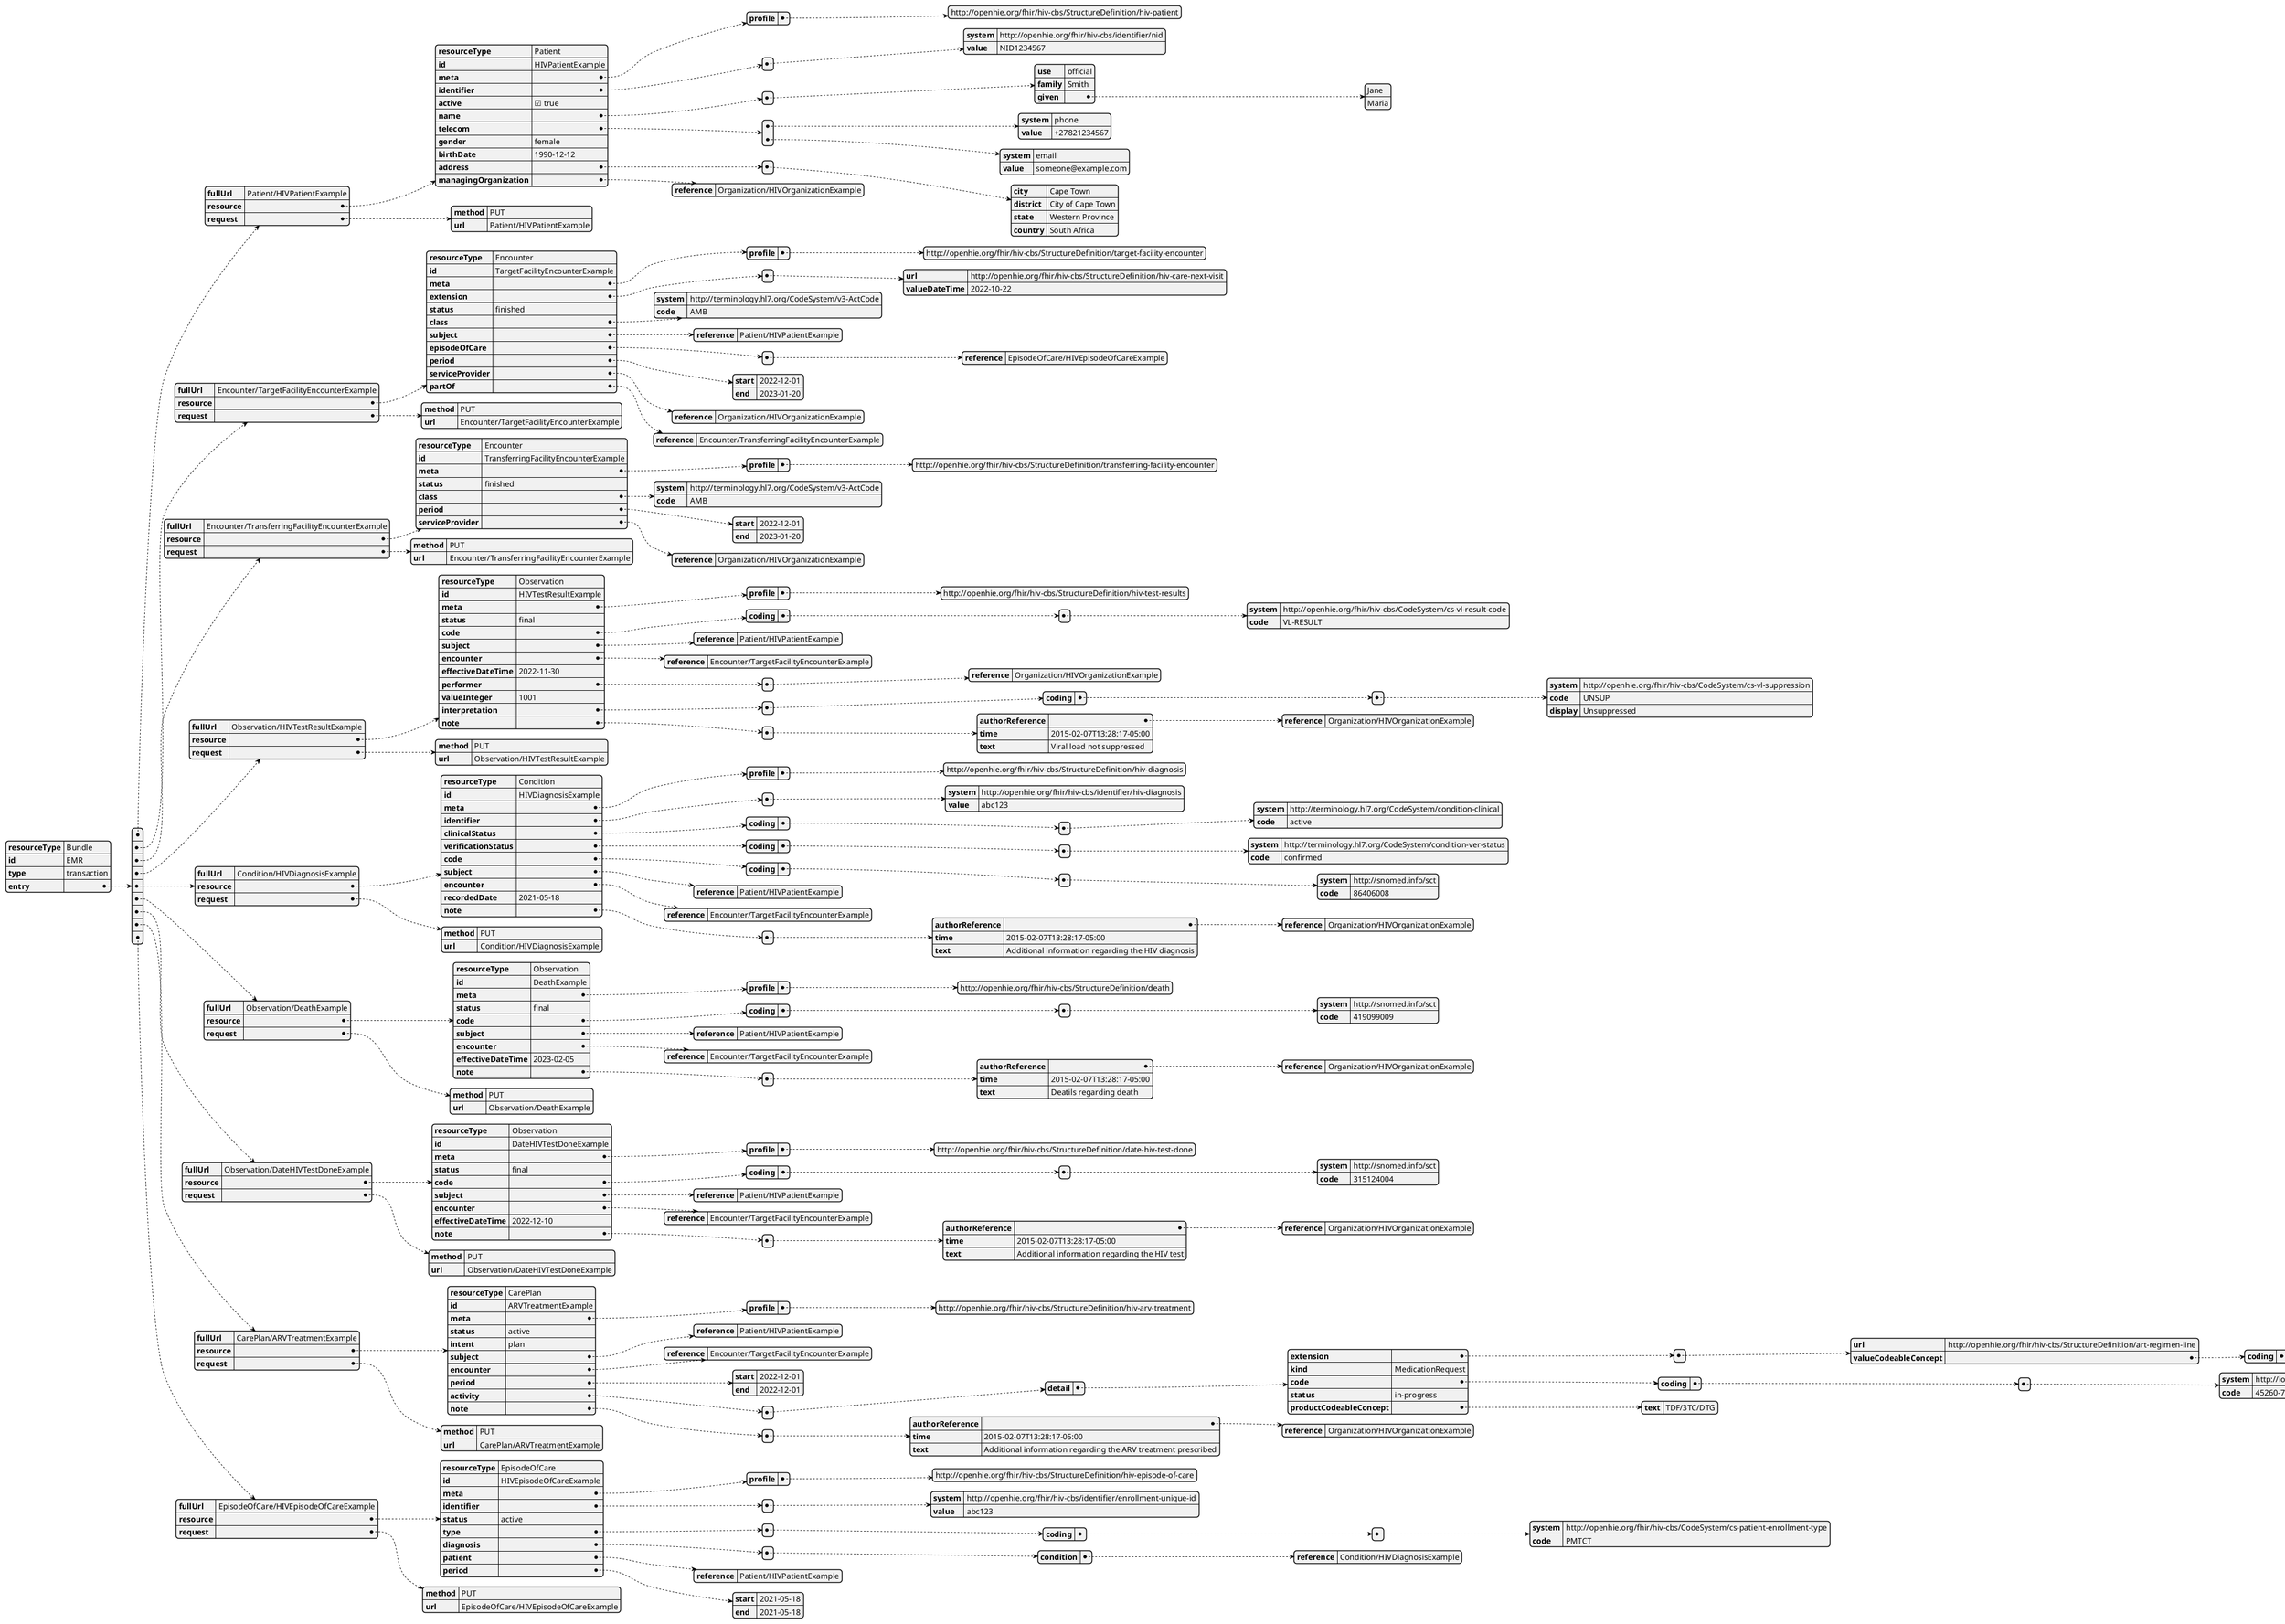 @startjson emr-bundle
{
  "resourceType" : "Bundle",
  "id" : "EMR",
  "type" : "transaction",
  "entry" : [{
    "fullUrl" : "Patient/HIVPatientExample",
    "resource" : {
      "resourceType" : "Patient",
      "id" : "HIVPatientExample",
      "meta" : {
        "profile" : ["http://openhie.org/fhir/hiv-cbs/StructureDefinition/hiv-patient"]
      },
    
      "identifier" : [{
        "system" : "http://openhie.org/fhir/hiv-cbs/identifier/nid",
        "value" : "NID1234567"
      }],
      "active" : true,
      "name" : [{
        "use" : "official",
        "family" : "Smith",
        "given" : ["Jane",
        "Maria"]
      }],
      "telecom" : [{
        "system" : "phone",
        "value" : "+27821234567"
      },
      {
        "system" : "email",
        "value" : "someone@example.com"
      }],
      "gender" : "female",
      "birthDate" : "1990-12-12",
      "address" : [{
        "city" : "Cape Town",
        "district" : "City of Cape Town",
        "state" : "Western Province",
        "country" : "South Africa"
      }],
      "managingOrganization" : {
        "reference" : "Organization/HIVOrganizationExample"
      }
    },
    "request" : {
      "method" : "PUT",
      "url" : "Patient/HIVPatientExample"
    }
  },
  {
    "fullUrl" : "Encounter/TargetFacilityEncounterExample",
    "resource" : {
      "resourceType" : "Encounter",
      "id" : "TargetFacilityEncounterExample",
      "meta" : {
        "profile" : ["http://openhie.org/fhir/hiv-cbs/StructureDefinition/target-facility-encounter"]
      },
    
      "extension" : [{
        "url" : "http://openhie.org/fhir/hiv-cbs/StructureDefinition/hiv-care-next-visit",
        "valueDateTime" : "2022-10-22"
      }],
      "status" : "finished",
      "class" : {
        "system" : "http://terminology.hl7.org/CodeSystem/v3-ActCode",
        "code" : "AMB"
      },
      "subject" : {
        "reference" : "Patient/HIVPatientExample"
      },
      "episodeOfCare" : [{
        "reference" : "EpisodeOfCare/HIVEpisodeOfCareExample"
      }],
      "period" : {
        "start" : "2022-12-01",
        "end" : "2023-01-20"
      },
      "serviceProvider" : {
        "reference" : "Organization/HIVOrganizationExample"
      },
      "partOf" : {
        "reference" : "Encounter/TransferringFacilityEncounterExample"
      }
    },
    "request" : {
      "method" : "PUT",
      "url" : "Encounter/TargetFacilityEncounterExample"
    }
  },
  {
    "fullUrl" : "Encounter/TransferringFacilityEncounterExample",
    "resource" : {
      "resourceType" : "Encounter",
      "id" : "TransferringFacilityEncounterExample",
      "meta" : {
        "profile" : ["http://openhie.org/fhir/hiv-cbs/StructureDefinition/transferring-facility-encounter"]
      },
    
      "status" : "finished",
      "class" : {
        "system" : "http://terminology.hl7.org/CodeSystem/v3-ActCode",
        "code" : "AMB"
      },
      "period" : {
        "start" : "2022-12-01",
        "end" : "2023-01-20"
      },
      "serviceProvider" : {
        "reference" : "Organization/HIVOrganizationExample"
      }
    },
    "request" : {
      "method" : "PUT",
      "url" : "Encounter/TransferringFacilityEncounterExample"
    }
  },
  {
    "fullUrl" : "Observation/HIVTestResultExample",
    "resource" : {
      "resourceType" : "Observation",
      "id" : "HIVTestResultExample",
      "meta" : {
        "profile" : ["http://openhie.org/fhir/hiv-cbs/StructureDefinition/hiv-test-results"]
      },
    
      "status" : "final",
      "code" : {
        "coding" : [{
          "system" : "http://openhie.org/fhir/hiv-cbs/CodeSystem/cs-vl-result-code",
          "code" : "VL-RESULT"
        }]
      },
      "subject" : {
        "reference" : "Patient/HIVPatientExample"
      },
      "encounter" : {
        "reference" : "Encounter/TargetFacilityEncounterExample"
      },
      "effectiveDateTime" : "2022-11-30",
      "performer" : [{
        "reference" : "Organization/HIVOrganizationExample"
      }],
      "valueInteger" : 1001,
      "interpretation" : [{
        "coding" : [{
          "system" : "http://openhie.org/fhir/hiv-cbs/CodeSystem/cs-vl-suppression",
          "code" : "UNSUP",
          "display" : "Unsuppressed"
        }]
      }],
      "note" : [{
        "authorReference" : {
          "reference" : "Organization/HIVOrganizationExample"
        },
        "time" : "2015-02-07T13:28:17-05:00",
        "text" : "Viral load not suppressed"
      }]
    },
    "request" : {
      "method" : "PUT",
      "url" : "Observation/HIVTestResultExample"
    }
  },
  {
    "fullUrl" : "Condition/HIVDiagnosisExample",
    "resource" : {
      "resourceType" : "Condition",
      "id" : "HIVDiagnosisExample",
      "meta" : {
        "profile" : ["http://openhie.org/fhir/hiv-cbs/StructureDefinition/hiv-diagnosis"]
      },
     
      "identifier" : [{
        "system" : "http://openhie.org/fhir/hiv-cbs/identifier/hiv-diagnosis",
        "value" : "abc123"
      }],
      "clinicalStatus" : {
        "coding" : [{
          "system" : "http://terminology.hl7.org/CodeSystem/condition-clinical",
          "code" : "active"
        }]
      },
      "verificationStatus" : {
        "coding" : [{
          "system" : "http://terminology.hl7.org/CodeSystem/condition-ver-status",
          "code" : "confirmed"
        }]
      },
      "code" : {
        "coding" : [{
          "system" : "http://snomed.info/sct",
          "code" : "86406008"
        }]
      },
      "subject" : {
        "reference" : "Patient/HIVPatientExample"
      },
      "encounter" : {
        "reference" : "Encounter/TargetFacilityEncounterExample"
      },
      "recordedDate" : "2021-05-18",
      "note" : [{
        "authorReference" : {
          "reference" : "Organization/HIVOrganizationExample"
        },
        "time" : "2015-02-07T13:28:17-05:00",
        "text" : "Additional information regarding the HIV diagnosis"
      }]
    },
    "request" : {
      "method" : "PUT",
      "url" : "Condition/HIVDiagnosisExample"
    }
  },
  {
    "fullUrl" : "Observation/DeathExample",
    "resource" : {
      "resourceType" : "Observation",
      "id" : "DeathExample",
      "meta" : {
        "profile" : ["http://openhie.org/fhir/hiv-cbs/StructureDefinition/death"]
      },
     
      "status" : "final",
      "code" : {
        "coding" : [{
          "system" : "http://snomed.info/sct",
          "code" : "419099009"
        }]
      },
      "subject" : {
        "reference" : "Patient/HIVPatientExample"
      },
      "encounter" : {
        "reference" : "Encounter/TargetFacilityEncounterExample"
      },
      "effectiveDateTime" : "2023-02-05",
      "note" : [{
        "authorReference" : {
          "reference" : "Organization/HIVOrganizationExample"
        },
        "time" : "2015-02-07T13:28:17-05:00",
        "text" : "Deatils regarding death"
      }]
    },
    "request" : {
      "method" : "PUT",
      "url" : "Observation/DeathExample"
    }
  },
  {
    "fullUrl" : "Observation/DateHIVTestDoneExample",
    "resource" : {
      "resourceType" : "Observation",
      "id" : "DateHIVTestDoneExample",
      "meta" : {
        "profile" : ["http://openhie.org/fhir/hiv-cbs/StructureDefinition/date-hiv-test-done"]
      },
     
      "status" : "final",
      "code" : {
        "coding" : [{
          "system" : "http://snomed.info/sct",
          "code" : "315124004"
        }]
      },
      "subject" : {
        "reference" : "Patient/HIVPatientExample"
      },
      "encounter" : {
        "reference" : "Encounter/TargetFacilityEncounterExample"
      },
      "effectiveDateTime" : "2022-12-10",
      "note" : [{
        "authorReference" : {
          "reference" : "Organization/HIVOrganizationExample"
        },
        "time" : "2015-02-07T13:28:17-05:00",
        "text" : "Additional information regarding the HIV test"
      }]
    },
    "request" : {
      "method" : "PUT",
      "url" : "Observation/DateHIVTestDoneExample"
    }
  },
  {
    "fullUrl" : "CarePlan/ARVTreatmentExample",
    "resource" : {
      "resourceType" : "CarePlan",
      "id" : "ARVTreatmentExample",
      "meta" : {
        "profile" : ["http://openhie.org/fhir/hiv-cbs/StructureDefinition/hiv-arv-treatment"]
      },
     
      "status" : "active",
      "intent" : "plan",
      "subject" : {
        "reference" : "Patient/HIVPatientExample"
      },
      "encounter" : {
        "reference" : "Encounter/TargetFacilityEncounterExample"
      },
      "period" : {
        "start" : "2022-12-01",
        "end" : "2022-12-01"
      },
      "activity" : [{
        "detail" : {
          "extension" : [{
            "url" : "http://openhie.org/fhir/hiv-cbs/StructureDefinition/art-regimen-line",
            "valueCodeableConcept" : {
              "coding" : [{
                "system" : "http://snomed.info/sct",
                "code" : "708255002"
              }]
            }
          }],
          "kind" : "MedicationRequest",
          "code" : {
            "coding" : [{
              "system" : "http://loinc.org",
              "code" : "45260-7"
            }]
          },
          "status" : "in-progress",
          "productCodeableConcept" : {
            "text" : "TDF/3TC/DTG"
          }
        }
      }],
      "note" : [{
        "authorReference" : {
          "reference" : "Organization/HIVOrganizationExample"
        },
        "time" : "2015-02-07T13:28:17-05:00",
        "text" : "Additional information regarding the ARV treatment prescribed"
      }]
    },
    "request" : {
      "method" : "PUT",
      "url" : "CarePlan/ARVTreatmentExample"
    }
  },
  {
    "fullUrl" : "EpisodeOfCare/HIVEpisodeOfCareExample",
    "resource" : {
      "resourceType" : "EpisodeOfCare",
      "id" : "HIVEpisodeOfCareExample",
      "meta" : {
        "profile" : ["http://openhie.org/fhir/hiv-cbs/StructureDefinition/hiv-episode-of-care"]
      },
     
      "identifier" : [{
        "system" : "http://openhie.org/fhir/hiv-cbs/identifier/enrollment-unique-id",
        "value" : "abc123"
      }],
      "status" : "active",
      "type" : [{
        "coding" : [{
          "system" : "http://openhie.org/fhir/hiv-cbs/CodeSystem/cs-patient-enrollment-type",
          "code" : "PMTCT"
        }]
      }],
      "diagnosis" : [{
        "condition" : {
          "reference" : "Condition/HIVDiagnosisExample"
        }
      }],
      "patient" : {
        "reference" : "Patient/HIVPatientExample"
      },
      "period" : {
        "start" : "2021-05-18",
        "end" : "2021-05-18"
      }
    },
    "request" : {
      "method" : "PUT",
      "url" : "EpisodeOfCare/HIVEpisodeOfCareExample"
    }
  }]
}

@endjson